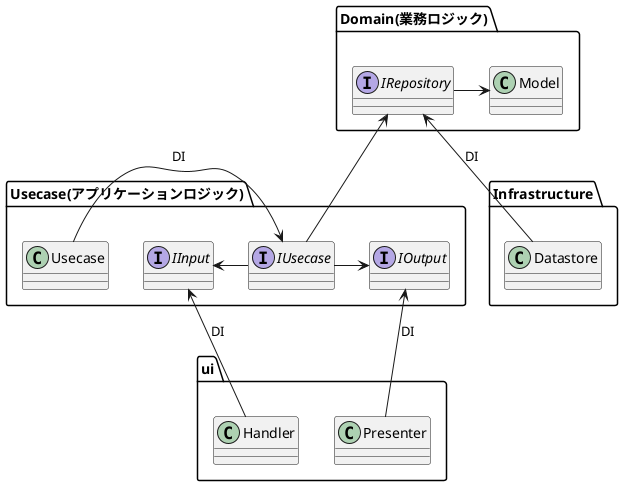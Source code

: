 @startuml
package Domain(業務ロジック) {
  class Model
  interface IRepository
}
package Usecase(アプリケーションロジック) {
  class Usecase
  interface IUsecase
  interface IInput
  interface IOutput
}

package ui {
  class Presenter
  class Handler
}
package Infrastructure {
  class Datastore
}

Model <-left- IRepository
IUsecase -up-> IRepository
IUsecase -left-> IInput
IUsecase -right-> IOutput
Usecase -right-> IUsecase: DI
Datastore -up-> IRepository: DI
Handler -up-> IInput: DI
Presenter -up-> IOutput: DI
@enduml
